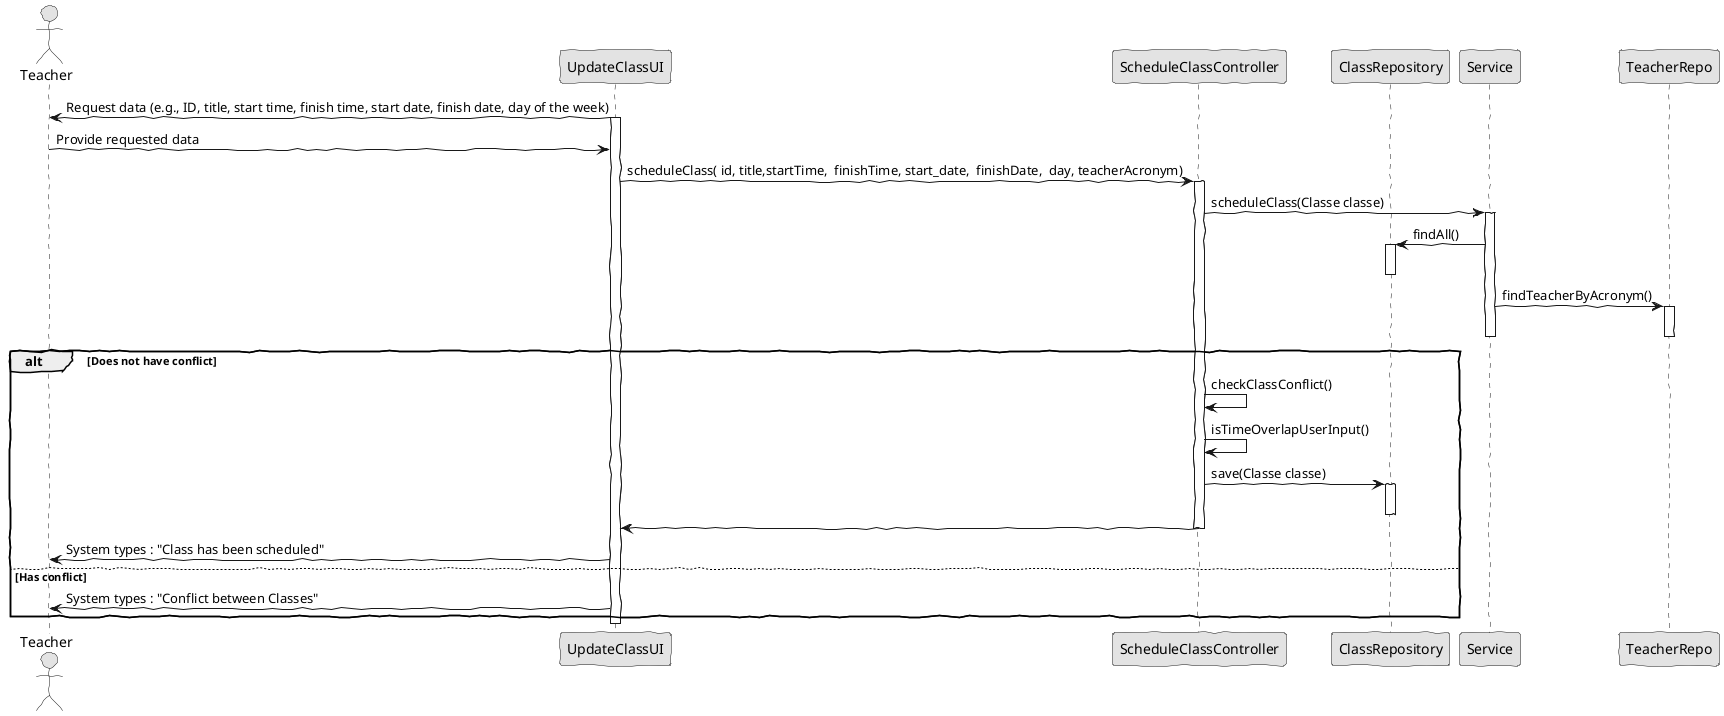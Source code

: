 @startuml
'skinparam settings
skinparam handwritten true
skinparam monochrome true
skinparam packageStyle rect
skinparam defaultFontName FG Virgil
skinparam shadowing false

actor Teacher as Actor
participant UpdateClassUI as UI
participant ScheduleClassController as Controller
participant ClassRepository as Repo

UI -> Actor: Request data (e.g., ID, title, start time, finish time, start date, finish date, day of the week)
activate UI
Actor -> UI: Provide requested data

UI -> Controller: scheduleClass( id, title,startTime,  finishTime, start_date,  finishDate,  day, teacherAcronym)
activate Controller
Controller -> Service: scheduleClass(Classe classe)
activate Service
Service -> Repo : findAll()
activate Repo
deactivate Repo
Service -> TeacherRepo : findTeacherByAcronym()
activate TeacherRepo
deactivate TeacherRepo
deactivate Service
alt Does not have conflict
Controller -> Controller : checkClassConflict()
Controller -> Controller : isTimeOverlapUserInput()
Controller -> Repo : save(Classe classe)
activate Repo
deactivate Repo
Controller -> UI :
deactivate Controller

UI -> Actor : System types : "Class has been scheduled"

else Has conflict

UI -> Actor : System types : "Conflict between Classes"

end



activate TeacherRepo

deactivate TeacherRepo

deactivate Service

deactivate Controller


deactivate UI
@enduml
